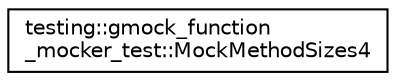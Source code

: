 digraph "Иерархия классов. Графический вид."
{
 // LATEX_PDF_SIZE
  edge [fontname="Helvetica",fontsize="10",labelfontname="Helvetica",labelfontsize="10"];
  node [fontname="Helvetica",fontsize="10",shape=record];
  rankdir="LR";
  Node0 [label="testing::gmock_function\l_mocker_test::MockMethodSizes4",height=0.2,width=0.4,color="black", fillcolor="white", style="filled",URL="$structtesting_1_1gmock__function__mocker__test_1_1MockMethodSizes4.html",tooltip=" "];
}
